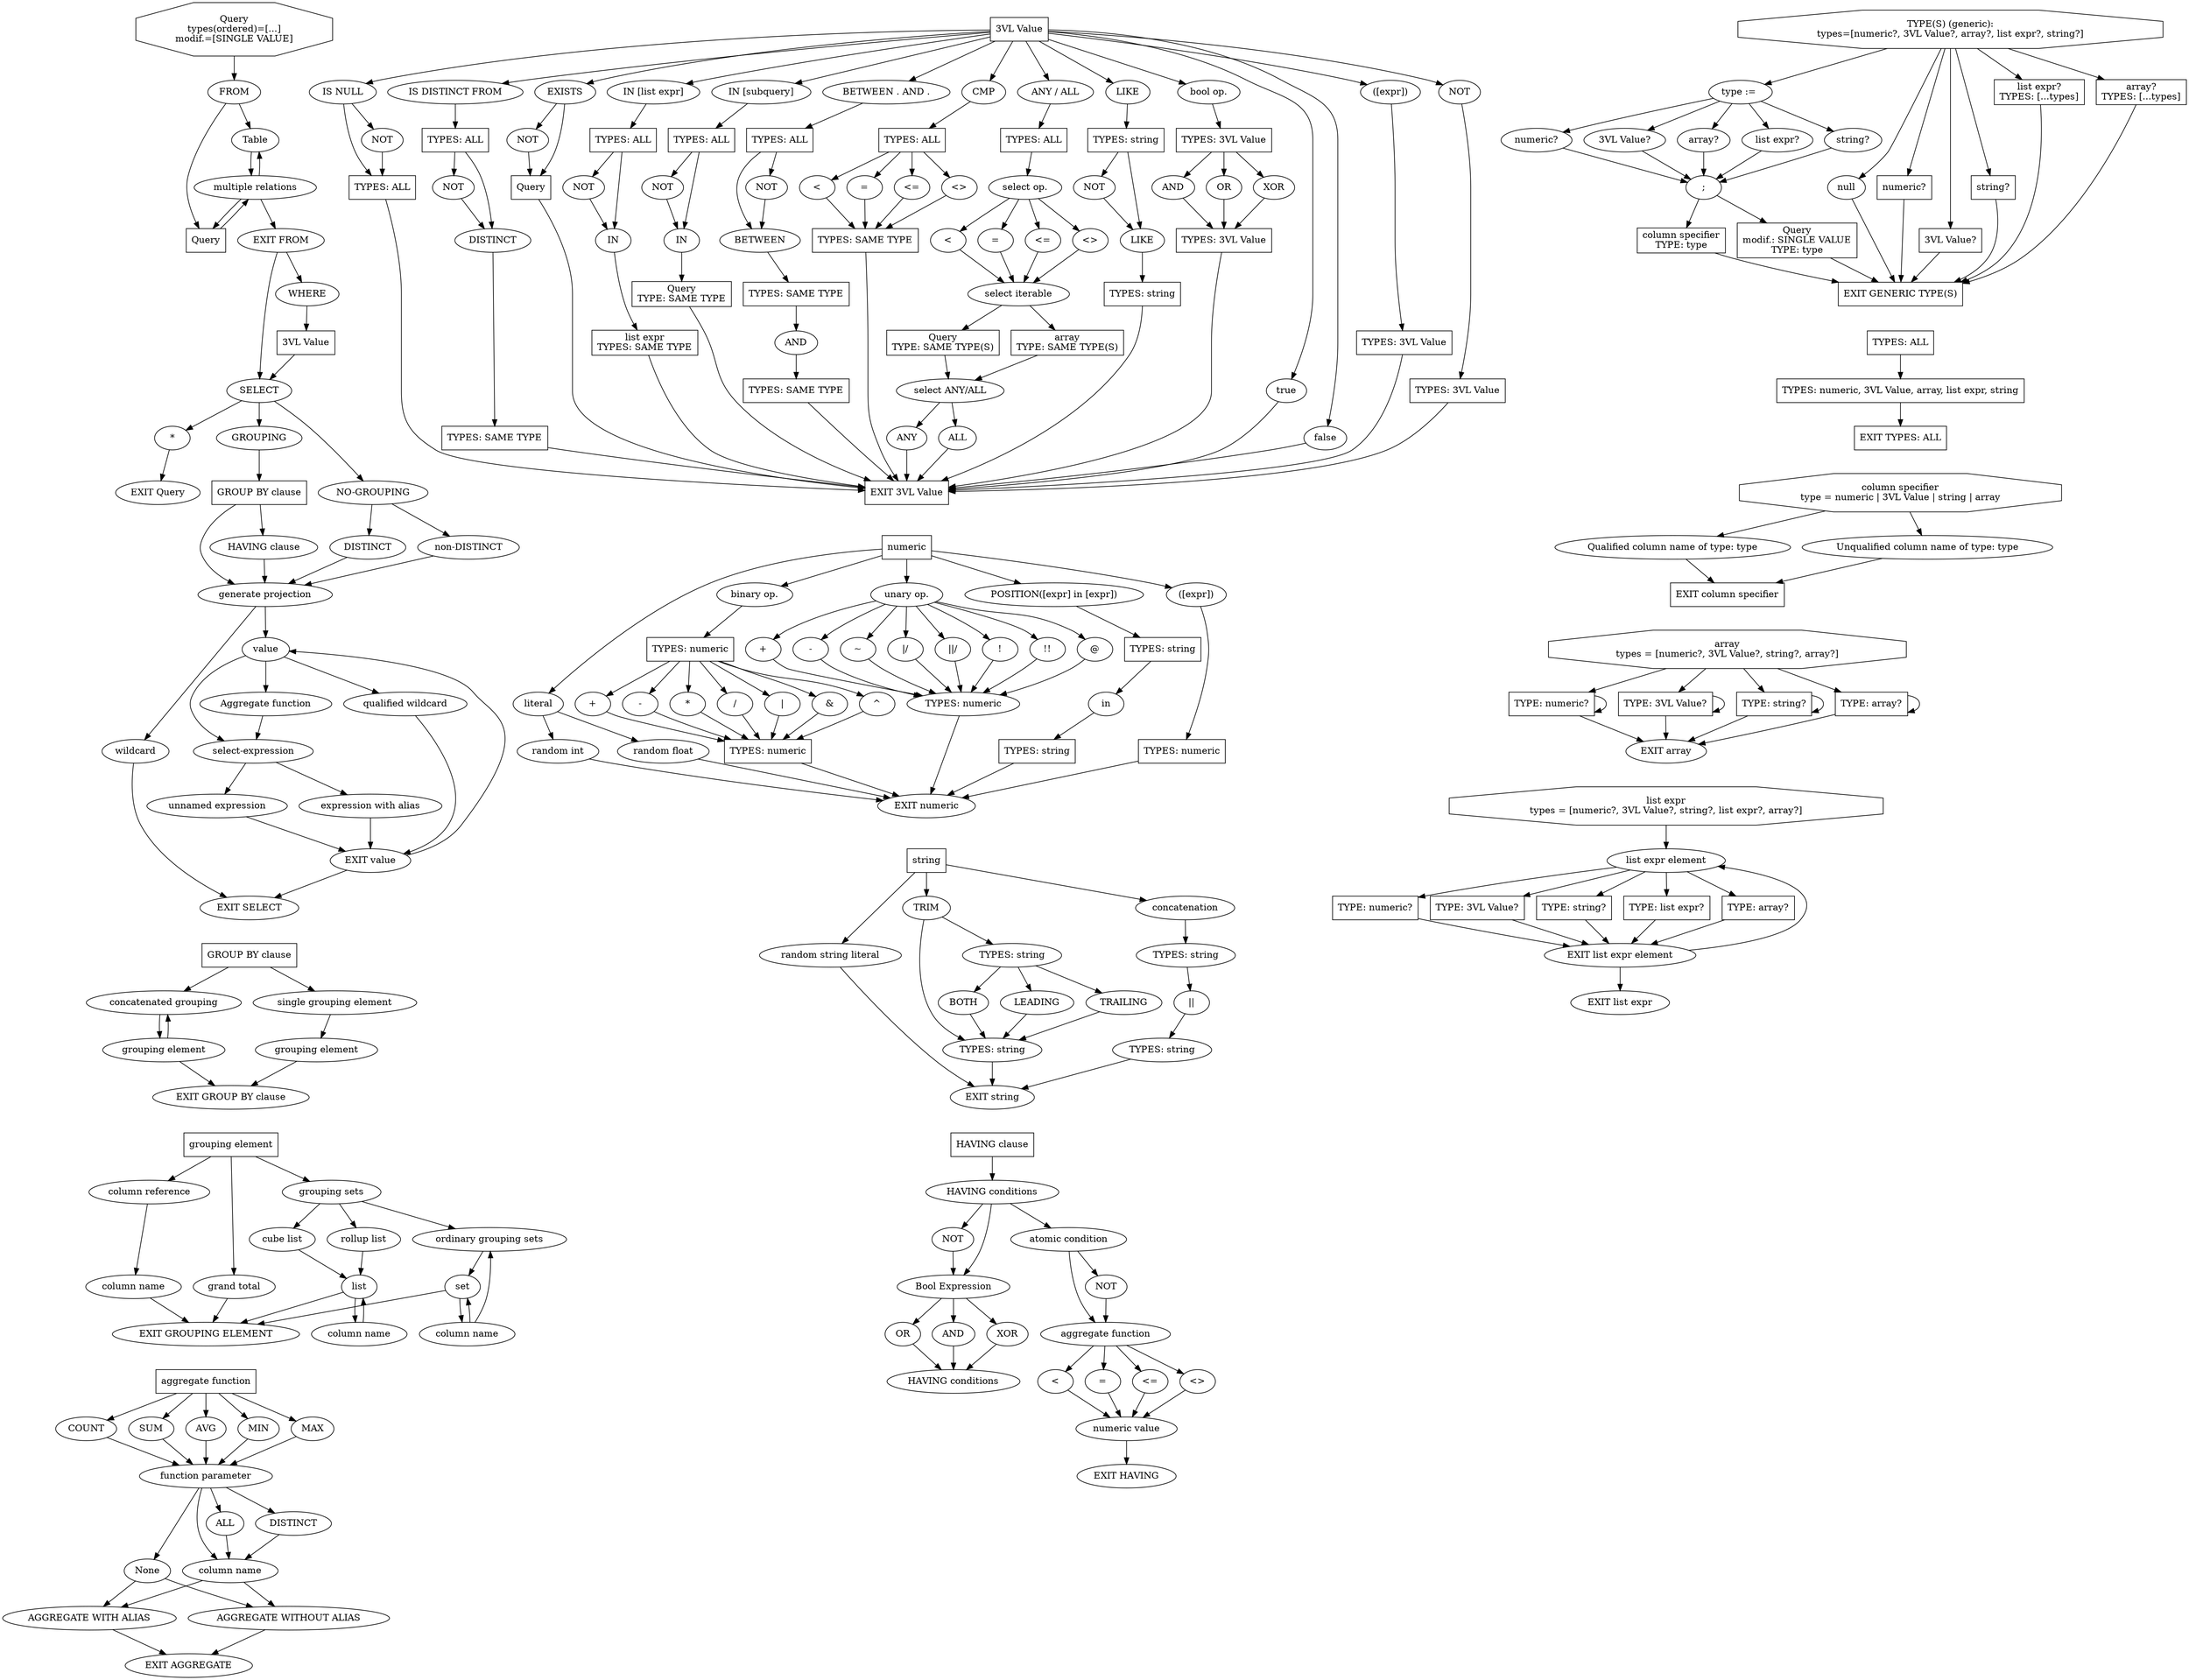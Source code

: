 # Structure is ALWAYS as follows:
# 1. General rule is place function definitions inside their own subgraphs.
# 2. Functional node begins from the node_name node.

# 3. Function definitions look as follows:
# 1) Node with parameters:
# subgraph def_{node_name} {
#     {node_name} [
#         TYPES = "[{type_name}, ...]" OR "[any]" OR "[known]" OR "[compatible]",
#         TYPE = "{type_name}, ..." OR "known",
#         MOD = "[{mod_name}, ...]",
#         ...
#     ]
#     ...
# }
# TYPE, TYPES and MOD in definitions are only for type-checking in definitions.
# all specified types of modifiers (TYPE, TYPES, MOD) are required to be passed by caller
# compatible is just the same type for not

# 4. Optional node (with a question mark at the end):
# {node_name} [OPTIONAL="option_name"]
# option_name is the name of an option listed in function args

# 5. Exit a callable node:
# EXIT_{node_name} [label="EXIT {node_label}"]

# 6. Call a callable node with params:
# call{caller_num}_{node_name} [TYPES={...}, MOD={...}, ...]
# ... -> call...
# there can be multiple callers, so each caller should have a unique id
# values of TYPES and MOD are exact mathes to those in definition

# 7. Call a callable node without params:
# call{caller_num}_{node_name} [...]
# ... -> call...

# 8. These are ignored:
# 1) ... -> ... [color=none]
# 2) Graphviz params in [] (label, shape...)

# 9. Define a node before referencing it:
# FROM []
# Query -> FROM

# 10. Don't do this:
# ... -> ... -> ...

# 11. Any subgraphs whose name does not begin with def_ are ignored

digraph G {
    subgraph def_Query {
        Query [TYPES="[any]", MOD="[single value]", label="Query\ntypes(ordered)=[...]\nmodif.=[SINGLE VALUE]", shape=octagon]
        EXIT_Query [label="EXIT Query"]

        FROM []
        Query -> FROM

        FROM_multiple_relations [label="multiple relations"]

        Table []
        FROM -> Table
        Table -> FROM_multiple_relations
        FROM_multiple_relations -> Table

        call0_Query [label="Query", shape=rectangle, TYPES="[any]", MOD="[]"]
        FROM -> call0_Query
        call0_Query -> FROM_multiple_relations
        FROM_multiple_relations -> call0_Query

        EXIT_FROM [label="EXIT FROM"]
        FROM_multiple_relations -> EXIT_FROM

        WHERE [label="WHERE"]
        EXIT_FROM -> WHERE

        call0_VAL_3 [label="3VL Value", shape=rectangle]
        WHERE -> call0_VAL_3

        SELECT []
        call0_VAL_3 -> SELECT
        EXIT_FROM -> SELECT

        select_all [label="*"]
        SELECT -> select_all
        select_all -> EXIT_Query
    }

    subgraph def_VAL_3 {
        VAL_3 [shape=rectangle, label="3VL Value"]
        EXIT_VAL_3 [shape=rectangle, label="EXIT 3VL Value"]

        IsNull [label="IS NULL"]
        call0_types_all [label="TYPES: ALL", shape=rectangle]
        VAL_3 -> IsNull
        IsNull -> call0_types_all
        IsNull_not [label="NOT"]
        IsNull -> IsNull_not
        IsNull_not -> call0_types_all
        call0_types_all -> EXIT_VAL_3

        IsDistinctFrom [label="IS DISTINCT FROM"]
        call1_types_all [label="TYPES: ALL", shape=rectangle]
        IsDistinctNOT [label="NOT"]
        DISTINCT []
        call21_types [TYPES="[compatible]", label="TYPES: SAME TYPE", shape=rectangle]
        VAL_3 -> IsDistinctFrom
        IsDistinctFrom -> call1_types_all
        call1_types_all -> IsDistinctNOT
        IsDistinctNOT -> DISTINCT
        call1_types_all -> DISTINCT
        DISTINCT -> call21_types
        call21_types -> EXIT_VAL_3

        Exists_not [label="NOT"]
        Exists [label="EXISTS"]
        call2_Query [TYPES="[any]", MOD="[]", label="Query", shape=rectangle]
        VAL_3 -> Exists
        Exists -> call2_Query
        call2_Query -> EXIT_VAL_3
        Exists -> Exists_not
        Exists_not -> call2_Query

        InList[label="IN [list expr]"]
        InListNot [label="NOT"]
        InListIn [label="IN"]
        VAL_3 -> InList
        call2_types_all [label="TYPES: ALL", shape=rectangle]
        InList -> call2_types_all
        call2_types_all -> InListNot
        InListNot -> InListIn
        call2_types_all -> InListIn
        call1_list_expr [TYPES="[compatible]", label="list expr\nTYPES: SAME TYPE", shape=rectangle]
        InListIn -> call1_list_expr
        call1_list_expr -> EXIT_VAL_3

        InSubquery[label="IN [subquery]"]
        InSubqueryNot [label="NOT"]
        InSubqueryIn [label="IN"]
        call3_types_all [label="TYPES: ALL", shape=rectangle]
        VAL_3 -> InSubquery
        InSubquery -> call3_types_all
        call3_types_all -> InSubqueryNot
        InSubqueryNot -> InSubqueryIn
        call3_types_all -> InSubqueryIn
        call3_Query [TYPES="[compatible]", MOD="[]", label="Query\nTYPE: SAME TYPE", shape=rectangle]
        InSubqueryIn -> call3_Query
        call3_Query -> EXIT_VAL_3

        Between[label="BETWEEN . AND ."]
        BetweenBetween [label="BETWEEN"]
        BetweenBetweenAnd [label="AND"]
        VAL_3 -> Between
        call4_types_all [label="TYPES: ALL", shape=rectangle]
        Between -> call4_types_all
        call4_types_all -> BetweenBetween
        BetweenBetweenNot [label="NOT"]
        call4_types_all -> BetweenBetweenNot
        BetweenBetweenNot -> BetweenBetween
        call22_types [TYPES="[compatible]", label="TYPES: SAME TYPE", shape=rectangle]
        BetweenBetween -> call22_types
        call22_types -> BetweenBetweenAnd
        call23_types [TYPES="[compatible]", label="TYPES: SAME TYPE", shape=rectangle]
        BetweenBetweenAnd -> call23_types
        call23_types -> EXIT_VAL_3

        BinaryComp[label="CMP"]
        BinaryCompLess [label="<"]
        BinaryCompEqual [label="="]
        BinaryCompLessEqual [label="<="]
        BinaryCompUnEqual [label="<>"]
        VAL_3 -> BinaryComp
        call5_types_all [label="TYPES: ALL", shape=rectangle]
        BinaryComp -> call5_types_all
        call24_types [TYPES="[compatible]", label="TYPES: SAME TYPE", shape=rectangle]
        call5_types_all -> BinaryCompLess
        BinaryCompLess -> call24_types
        call5_types_all -> BinaryCompEqual
        BinaryCompEqual -> call24_types
        call5_types_all -> BinaryCompLessEqual
        BinaryCompLessEqual -> call24_types
        call5_types_all -> BinaryCompUnEqual
        BinaryCompUnEqual -> call24_types
        call24_types -> EXIT_VAL_3

        AnyAll[label="ANY / ALL"]
        AnyAllSelectOp[label="select op."]
        AnyAllLess [label="<"]
        AnyAllEqual [label="="]
        AnyAllLessEqual [label="<="]
        AnyAllUnEqual [label="<>"]
        AnyAllSelectIter[label="select iterable"]
        AnyAllAnyAll[label="select ANY/ALL"]
        AnyAllAnyAllAny[label="ANY"]
        AnyAllAnyAllAll[label="ALL"]
        VAL_3 -> AnyAll
        # call2_list_expr [TYPES="[any]", label="list expr\nTYPES: ALL", shape=rectangle]
        # AnyAll -> call2_list_expr
        # call2_list_expr -> AnyAllSelectOp
        call6_types_all[label="TYPES: ALL", shape=rectangle]
        AnyAll -> call6_types_all
        call6_types_all -> AnyAllSelectOp
        AnyAllSelectOp -> AnyAllLess
        AnyAllLess -> AnyAllSelectIter
        AnyAllSelectOp -> AnyAllEqual
        AnyAllEqual -> AnyAllSelectIter
        AnyAllSelectOp -> AnyAllLessEqual
        AnyAllLessEqual -> AnyAllSelectIter
        AnyAllSelectOp -> AnyAllUnEqual
        AnyAllUnEqual -> AnyAllSelectIter
        call4_Query [TYPES="[compatible]", label="Query\nTYPE: SAME TYPE(S)", shape=rectangle]
        AnyAllSelectIter -> call4_Query
        call4_Query -> AnyAllAnyAll
        call1_array [TYPES="[compatible]", label="array\nTYPE: SAME TYPE(S)", shape=rectangle]
        AnyAllSelectIter -> call1_array
        call1_array -> AnyAllAnyAll
        AnyAllAnyAll -> AnyAllAnyAllAny
        AnyAllAnyAllAny -> EXIT_VAL_3
        AnyAllAnyAll -> AnyAllAnyAllAll
        AnyAllAnyAllAll -> EXIT_VAL_3

        BinaryStringLike[label="LIKE"]
        BinaryStringLikeNot [label="NOT"]
        BinaryStringLikeIn [label="LIKE"]
        VAL_3 -> BinaryStringLike
        call25_types [TYPES="[string]", label="TYPES: string", shape=rectangle]
        BinaryStringLike -> call25_types
        call25_types -> BinaryStringLikeNot
        BinaryStringLikeNot -> BinaryStringLikeIn
        call25_types -> BinaryStringLikeIn
        call26_types [TYPES="[string]", label="TYPES: string", shape=rectangle]
        BinaryStringLikeIn -> call26_types
        call26_types -> EXIT_VAL_3

        BinaryBooleanOpV3[label="bool op."]
        BinaryBooleanOpV3AND [label="AND"]
        BinaryBooleanOpV3OR [label="OR"]
        BinaryBooleanOpV3XOR [label="XOR"]
        VAL_3 -> BinaryBooleanOpV3
        call27_types [TYPES="[3VL Value]", label="TYPES: 3VL Value", shape=rectangle]
        BinaryBooleanOpV3 -> call27_types
        call27_types -> BinaryBooleanOpV3AND
        call28_types [TYPES="[3VL Value]", label="TYPES: 3VL Value", shape=rectangle]
        BinaryBooleanOpV3AND -> call28_types
        call27_types -> BinaryBooleanOpV3OR
        BinaryBooleanOpV3OR -> call28_types
        call27_types -> BinaryBooleanOpV3XOR
        BinaryBooleanOpV3XOR -> call28_types
        call28_types -> EXIT_VAL_3

        true []
        VAL_3 -> true
        true -> EXIT_VAL_3
        false []
        VAL_3 -> false
        false -> EXIT_VAL_3

        Nested_VAL_3[label="([expr])"]
        VAL_3 -> Nested_VAL_3
        call29_types [TYPES="[3VL Value]", label="TYPES: 3VL Value", shape=rectangle]
        Nested_VAL_3 -> call29_types
        call29_types -> EXIT_VAL_3

        UnaryNot_VAL_3[label="NOT"]
        call30_types [TYPES="[3VL Value]", label="TYPES: 3VL Value", shape=rectangle]
        VAL_3 -> UnaryNot_VAL_3
        UnaryNot_VAL_3 -> call30_types
        call30_types -> EXIT_VAL_3
    }

    subgraph def_numeric {
        numeric [shape=rectangle, label="numeric"]
        EXIT_numeric [label="EXIT numeric"]
        EXIT_VAL_3 -> numeric [color=none]

        numeric_literal[label="literal"]
        numeric -> numeric_literal
        numeric_literal_int[label="random int"]
        numeric_literal -> numeric_literal_int
        numeric_literal_int -> EXIT_numeric
        numeric_literal_float[label="random float"]
        numeric_literal -> numeric_literal_float
        numeric_literal_float -> EXIT_numeric

        BinaryNumericOp[label="binary op."]
        call32_types [label="TYPES: numeric", shape=rectangle]
        numeric -> BinaryNumericOp
        call33_types [label="TYPES: numeric", shape=rectangle]
        BinaryNumericOp -> call33_types
        binary_numeric_plus [label="+"]
        call33_types -> binary_numeric_plus
        binary_numeric_plus -> call32_types
        binary_numeric_minus [label="-"]
        call33_types -> binary_numeric_minus
        binary_numeric_minus -> call32_types
        binary_numeric_mul [label="*"]
        call33_types -> binary_numeric_mul
        binary_numeric_mul -> call32_types
        binary_numeric_div [label="/"]
        call33_types -> binary_numeric_div
        binary_numeric_div -> call32_types
        binary_numeric_bin_or [label="|"]
        call33_types -> binary_numeric_bin_or
        binary_numeric_bin_or -> call32_types
        binary_numeric_bin_and [label="&"]
        call33_types -> binary_numeric_bin_and
        binary_numeric_bin_and -> call32_types
        binary_numeric_bin_xor [label="^"]
        call33_types -> binary_numeric_bin_xor
        binary_numeric_bin_xor -> call32_types
        call32_types -> EXIT_numeric

        UnaryNumericOp [label="unary op."]
        call1_types [TYPES="[numeric]", label="TYPES: numeric"]
        numeric -> UnaryNumericOp
        unary_numeric_plus[label="+"]
        UnaryNumericOp -> unary_numeric_plus
        unary_numeric_plus -> call1_types
        unary_numeric_minus[label="-"]
        UnaryNumericOp -> unary_numeric_minus
        unary_numeric_minus -> call1_types
        unary_numeric_bin_not [label="~"]
        UnaryNumericOp -> unary_numeric_bin_not
        unary_numeric_bin_not -> call1_types
        unary_numeric_sq_root [label="|/"]
        UnaryNumericOp -> unary_numeric_sq_root
        unary_numeric_sq_root -> call1_types
        unary_numeric_cub_root [label="||/"]
        UnaryNumericOp -> unary_numeric_cub_root
        unary_numeric_cub_root -> call1_types
        unary_numeric_postfix_fact [label="!"]
        UnaryNumericOp -> unary_numeric_postfix_fact
        unary_numeric_postfix_fact -> call1_types
        unary_numeric_prefix_fact [label="!!"]
        UnaryNumericOp -> unary_numeric_prefix_fact
        unary_numeric_prefix_fact -> call1_types
        unary_numeric_abs [label="@"]
        UnaryNumericOp -> unary_numeric_abs
        unary_numeric_abs -> call1_types
        call1_types -> EXIT_numeric

        numeric_string_Position[label="POSITION([expr] in [expr])"]
        numeric -> numeric_string_Position
        call2_types [TYPES="[string]", label="TYPES: string", shape=rectangle]
        numeric_string_Position -> call2_types
        string_position_in [label="in"]
        call2_types -> string_position_in
        call3_types [TYPES="[string]", label="TYPES: string", shape=rectangle]
        string_position_in -> call3_types
        call3_types -> EXIT_numeric

        Nested_numeric[label="([expr])"]
        numeric -> Nested_numeric
        call4_types [TYPES="[numeric]", label="TYPES: numeric", shape=rectangle]
        Nested_numeric -> call4_types
        call4_types -> EXIT_numeric
    }

    subgraph def_string {
        string [label="string", shape=rectangle]
        EXIT_string [label="EXIT string"]
        EXIT_numeric -> string [color=none]

        string_literal [label="random string literal"]
        string -> string_literal
        string_literal -> EXIT_string

        string_trim[label="TRIM"]
        string -> string_trim
        call5_types [TYPES="[string]", label="TYPES: string"]
        string_trim -> call5_types
        call6_types[TYPES="[string]", label="TYPES: string"]
        string_trim -> call6_types
        BOTH []
        call6_types -> BOTH
        BOTH -> call5_types
        LEADING []
        call6_types -> LEADING
        LEADING -> call5_types
        TRAILING []
        call6_types -> TRAILING
        TRAILING -> call5_types
        call5_types -> EXIT_string

        string_concat [label="concatenation"]
        string -> string_concat
        call7_types [TYPES="[string]", label="TYPES: string"]
        string_concat -> call7_types
        string_concat_concat [label="||"]
        call7_types -> string_concat_concat
        call8_types[TYPES="[string]", label="TYPES: string"]
        string_concat_concat -> call8_types
        call8_types -> EXIT_string

        // string_substring[label="substring"]
        // string -> string_substring
        // call9_types[TYPES="[string]", label="TYPES: string"]
        // string_substring -> call9_types
        // string_substr_numeric_from_from[label="from"]
        // call9_types -> string_substr_numeric_from_from
        // call10_types [TYPES="[numeric]", label="TYPES: numeric"]
        // string_substr_numeric_from_from -> call10_types
        // call10_types -> EXIT_string
        // string_substr_numeric_len_len [label="length"]
        // call10_types -> string_substr_numeric_len_len
        // call11_types [TYPES="[numeric]", label="TYPES: numeric"]
        // string_substr_numeric_len_len -> call11_types
        // call11_types -> EXIT_string
    }

    subgraph def_types {
        types [TYPES="[numeric, 3VL Value, array, list expr, string]", label="TYPE(S) (generic):\ntypes=[numeric?, 3VL Value?, array?, list expr?, string?]", shape=octagon]
        EXIT_types [label="EXIT GENERIC TYPE(S)", shape=rectangle]

        types_select_type[label="type := "]
        types_select_type_end[label=";"]
        types -> types_select_type
        types_select_type_numeric[OPTIONAL="numeric", label="numeric?"]
        types_select_type -> types_select_type_numeric
        types_select_type_numeric -> types_select_type_end
        types_select_type_3vl[OPTIONAL="3VL Value", label="3VL Value?"]
        types_select_type -> types_select_type_3vl
        types_select_type_3vl -> types_select_type_end
        types_select_type_array[OPTIONAL="array", label="array?"]
        types_select_type -> types_select_type_array
        types_select_type_array -> types_select_type_end
        types_select_type_list_expr[OPTIONAL="list expr", label="list expr?"]
        types_select_type -> types_select_type_list_expr
        types_select_type_list_expr -> types_select_type_end
        types_select_type_string[OPTIONAL="string", label="string?"]
        types_select_type -> types_select_type_string
        types_select_type_string -> types_select_type_end

        call0_column_spec [TYPE="known", label="column specifier\nTYPE: type", shape=rectangle]
        types_select_type_end -> call0_column_spec
        call0_column_spec -> EXIT_types

        call1_Query [TYPES="[known]", MOD="[single value]", label="Query\nmodif.: SINGLE VALUE\nTYPE: type", shape=rectangle]
        types_select_type_end -> call1_Query
        call1_Query -> EXIT_types

        types_null [label="null"]
        types -> types_null
        types_null -> EXIT_types

        call0_numeric [OPTIONAL="numeric", label="numeric?", shape=rectangle]
        types -> call0_numeric
        call0_numeric -> EXIT_types

        call1_VAL_3 [OPTIONAL="3VL Value", label="3VL Value?", shape=rectangle]
        types -> call1_VAL_3
        call1_VAL_3 -> EXIT_types

        call0_string [OPTIONAL="string", label="string?", shape=rectangle]
        types -> call0_string
        call0_string -> EXIT_types

        call0_list_expr [OPTIONAL="list expr", TYPES="[known]", label="list expr?\nTYPES: [...types]", shape=rectangle]
        types -> call0_list_expr
        call0_list_expr -> EXIT_types

        call0_array [OPTIONAL="array", TYPES="[known]", label="array?\nTYPES: [...types]", shape=rectangle]
        types -> call0_array
        call0_array -> EXIT_types
    }

    subgraph def_types_all {
        types_all [label="TYPES: ALL", shape=rectangle]
        EXIT_types_all [label="EXIT TYPES: ALL", shape=rectangle]
        EXIT_types -> types_all [color=none]

        call0_types [TYPES="[numeric, 3VL Value, array, list expr, string]", label="TYPES: numeric, 3VL Value, array, list expr, string", shape=rectangle]
        types_all -> call0_types
        call0_types -> EXIT_types_all
    }

    subgraph def_column_spec {
        column_spec [TYPE="numeric, 3VL Value, string, array", label="column specifier\ntype = numeric | 3VL Value | string | array", shape=octagon]
        EXIT_column_spec [label="EXIT column specifier", shape=rectangle]
        EXIT_types_all -> column_spec [color=none]

        qualified_name [label="Qualified column name of type: type"]
        column_spec -> qualified_name
        qualified_name -> EXIT_column_spec
        unqualified_name [label="Unqualified column name of type: type"]
        column_spec -> unqualified_name
        unqualified_name -> EXIT_column_spec
    }

    subgraph def_array {
        array [TYPES="[numeric, 3VL Value, string, array]", label="array\ntypes = [numeric?, 3VL Value?, string?, array?]", shape=octagon]
        EXIT_array[label="EXIT array"]
        EXIT_column_spec -> array[color=none]

        call12_types [OPTIONAL="numeric", TYPES="[numeric]", label="TYPE: numeric?", shape=rectangle]
        call12_types -> call12_types
        array -> call12_types
        call12_types -> EXIT_array

        call13_types [OPTIONAL="3VL Value", TYPES="[3VL Value]", label="TYPE: 3VL Value?", shape=rectangle]
        call13_types -> call13_types
        array -> call13_types
        call13_types -> EXIT_array

        call31_types [OPTIONAL="string", TYPES="[string]", label="TYPE: string?", shape=rectangle]
        call31_types -> call31_types
        array -> call31_types
        call31_types -> EXIT_array

        call14_types [OPTIONAL="array", TYPES="[array]", label="TYPE: array?", shape=rectangle]
        call14_types -> call14_types
        array -> call14_types
        call14_types -> EXIT_array
    }

    subgraph def_list_expr {
        list_expr[TYPES="[numeric, 3VL Value, string, list expr, array]", label="list expr\ntypes = [numeric?, 3VL Value?, string?, list expr?, array?]", shape=octagon]
        EXIT_list_expr[label="EXIT list expr"]
        EXIT_array -> list_expr[color=none]

        list_expr_element [label="list expr element"]
        list_expr_element_exit[label="EXIT list expr element"]
        list_expr -> list_expr_element

        call16_types [OPTIONAL="numeric", TYPES="[numeric]", label="TYPE: numeric?", shape=rectangle]
        list_expr_element -> call16_types
        call16_types -> list_expr_element_exit

        call17_types [OPTIONAL="3VL Value", TYPES="[3VL Value]", label="TYPE: 3VL Value?", shape=rectangle]
        list_expr_element -> call17_types
        call17_types -> list_expr_element_exit

        call18_types [OPTIONAL="string", TYPES="[string]", label="TYPE: string?", shape=rectangle]
        list_expr_element -> call18_types
        call18_types -> list_expr_element_exit

        call19_types [OPTIONAL="list expr", TYPES="[list expr]", label="TYPE: list expr?", shape=rectangle]
        list_expr_element -> call19_types
        call19_types -> list_expr_element_exit

        call20_types [OPTIONAL="array", TYPES="[array]", label="TYPE: array?", shape=rectangle]
        list_expr_element -> call20_types
        call20_types -> list_expr_element_exit

        list_expr_element_exit -> list_expr_element
        list_expr_element_exit -> EXIT_list_expr
    }

    subgraph ignore {
        "SELECT" -> "GROUPING"
        "SELECT" -> "NO-GROUPING"
        "GROUPING" -> GROUPBYClause
        GROUPBYClause [label = "GROUP BY clause"]
        HAVINGClause [label = "HAVING clause"]
        GROUPBYClause -> HAVINGClause -> "generate projection"
        GROUPBYClause -> "generate projection"

        "EXIT SELECT" -> "GROUP BY clause" [color=none] # visual
        "GROUP BY clause" -> "single grouping element"
        "GROUP BY clause" -> "concatenated grouping"
        "concatenated grouping" -> "concatEl"
        "concatEl" -> "concatenated grouping"
        "single grouping element" -> "GroupingEl"
        "GroupingEl" [label="grouping element"]
        "concatEl" [label="grouping element"]
        "GroupingEl" -> "EXIT GROUPING"
        "concatEl" -> "EXIT GROUPING"
        "EXIT GROUPING" [label = "EXIT GROUP BY clause"]

        "EXIT GROUPING" -> "grouping element" [color=none] # visual
        "grouping element" -> "grand total"
        "grouping element" -> "column reference"
        "grouping element" -> "grouping sets"

        "grouping sets" -> "ordinary grouping sets"
        "grouping sets" -> "rollup list"
        "grouping sets" -> "cube list"

        "grouping element" [shape = rectangle]
        "GROUPBYClause" [shape = rectangle]
        HAVING [shape = rectangle]
        "aggregate function" [shape = rectangle]
        "GROUP BY clause" [shape = rectangle]



        "column reference" -> "column name"
        "ordinary grouping sets" -> set
        set -> GroupingColumnName
        GroupingColumnName -> set
        GroupingColumnName [label = "column name"]
        GroupingColumnName -> "ordinary grouping sets"

        "rollup list" -> list
        "cube list" -> list
        list -> ListColumnName
        ListColumnName -> list
        ListColumnName [label = "column name"]
        list -> "EXIT GROUPING ELEMENT"
        set -> "EXIT GROUPING ELEMENT"
        "grand total" -> "EXIT GROUPING ELEMENT"
        "column name" -> "EXIT GROUPING ELEMENT"


        EXIT_string -> HAVING [color=none]
        HAVING [label = "HAVING clause"]
        HAVING -> "HAVING conditions"
        "HAVING conditions" -> BoolNot -> AggrBoolExpr
        BoolNot [label = "NOT"]
        "HAVING conditions" -> "atomic condition"
        "HAVING AggrFunc" [label = "aggregate function"]
        "atomic condition" ->"HAVING AggrFunc"
        "atomic condition" -> AggrNot -> "HAVING AggrFunc"
        AggrNot [label = "NOT"]
        "HAVING AggrFunc" -> less
        "HAVING AggrFunc" -> equal
        "HAVING AggrFunc" -> loe
        "HAVING AggrFunc" -> noneq
        "HAVING conditions" -> AggrBoolExpr
        AggrBoolExpr [label = "Bool Expression"]
        AggrBoolExpr -> AggrOr -> SecondCond
        AggrBoolExpr -> AggrAnd -> SecondCond
        AggrBoolExpr -> AggrXor -> SecondCond
        AggrOr [label = "OR"]
        AggrAnd [label = "AND"]
        AggrXor [label = "XOR"]
        SecondCond [label = "HAVING conditions"]
        less [label = "<"]
        equal [label = "="]
        loe [label = "<="]
        noneq [label = "<>"]
        "num val" [label = "numeric value"]
        less -> "num val"
        loe -> "num val"
        equal -> "num val"
        noneq -> "num val"

        "num val" -> "EXIT HAVING"


        "EXIT GROUPING ELEMENT" -> "aggregate function" [color=none]
        "aggregate function" -> COUNT -> arg
        "aggregate function" -> SUM -> arg
        "aggregate function" -> AVG -> arg
        "aggregate function" -> MIN -> arg
        "aggregate function" -> MAX -> arg
        arg [label = "function parameter"]
        arg -> AggrNone
        AggrNone [label = "None"]
        arg -> ALL -> AggrExpr
        arg -> aggrDistinct -> AggrExpr
        aggrDistinct [label = "DISTINCT"]
        arg -> AggrExpr
        AggrExpr [label = "column name"]

        AggrExpr -> "AGGREGATE WITH ALIAS"
        AggrNone -> "AGGREGATE WITH ALIAS"
        AggrExpr -> "AGGREGATE WITHOUT ALIAS"
        AggrNone -> "AGGREGATE WITHOUT ALIAS"
        "AGGREGATE WITHOUT ALIAS" -> "EXIT AGGREGATE"
        "AGGREGATE WITH ALIAS" -> "EXIT AGGREGATE"

        "NO-GROUPING" -> selectDistinct
        "NO-GROUPING" -> "non-DISTINCT"
        selectDistinct -> "generate projection"
        "non-DISTINCT" -> "generate projection"
        selectDistinct [label = "DISTINCT"]

        "generate projection" -> "wildcard"
        "generate projection" -> "value"

        "value" -> "qualified wildcard"
        "qualified wildcard" -> "EXIT value"
        "value" -> "AggrInProjection" -> "select-expression"
        "value" -> "select-expression"
        "select-expression" -> "unnamed expression"
        "unnamed expression" -> "EXIT value"
        "select-expression" -> "expression with alias"
        "expression with alias" -> "EXIT value"

        AggrInProjection [label = "Aggregate function"]

        "wildcard" -> "EXIT SELECT"
        "EXIT value" -> "EXIT SELECT"
        "EXIT value" -> "value"
    }

}
